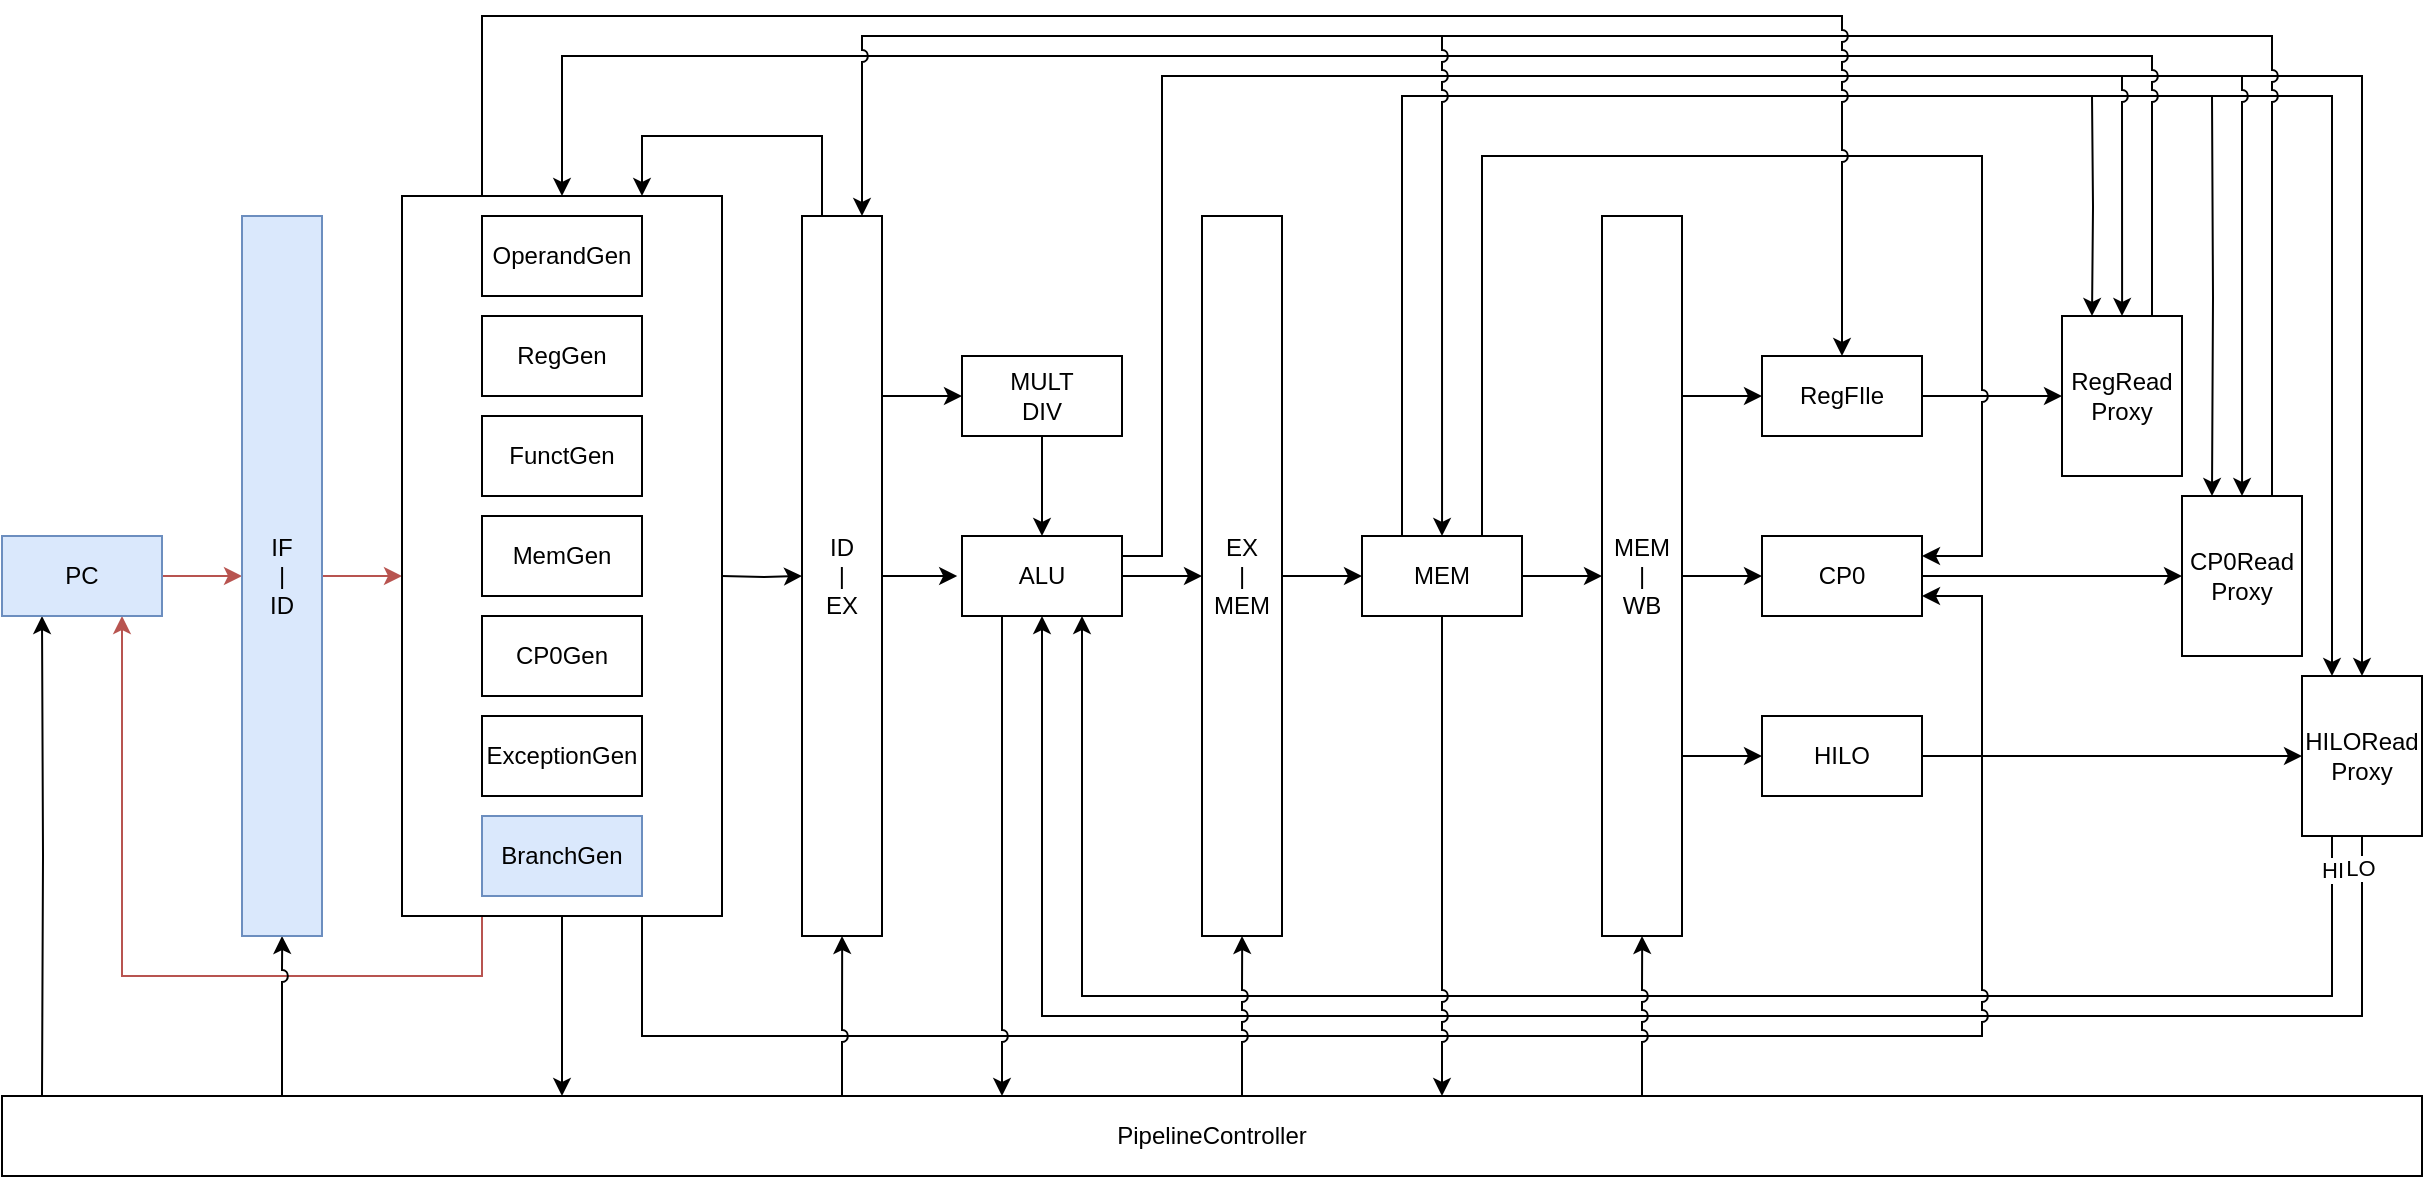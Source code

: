 <mxfile version="14.4.3" type="github">
  <diagram id="Vwi1EXBxK2TPIhp4Lb0i" name="Page-1">
    <mxGraphModel dx="354" dy="294" grid="1" gridSize="10" guides="1" tooltips="1" connect="1" arrows="1" fold="1" page="1" pageScale="1" pageWidth="1654" pageHeight="1169" math="0" shadow="0">
      <root>
        <mxCell id="0" />
        <mxCell id="1" parent="0" />
        <mxCell id="5gjrMnYh9Ee4sZ9mC4aX-1" value="" style="endArrow=none;html=1;" parent="1" edge="1">
          <mxGeometry width="50" height="50" relative="1" as="geometry">
            <mxPoint x="1400" y="270" as="sourcePoint" />
            <mxPoint x="1460" y="270" as="targetPoint" />
          </mxGeometry>
        </mxCell>
        <mxCell id="5gjrMnYh9Ee4sZ9mC4aX-2" value="" style="endArrow=none;html=1;" parent="1" edge="1">
          <mxGeometry width="50" height="50" relative="1" as="geometry">
            <mxPoint x="1385" y="280" as="sourcePoint" />
            <mxPoint x="1445" y="280" as="targetPoint" />
          </mxGeometry>
        </mxCell>
        <mxCell id="5gjrMnYh9Ee4sZ9mC4aX-3" value="" style="endArrow=none;html=1;exitX=1;exitY=0.25;exitDx=0;exitDy=0;jumpStyle=arc;rounded=0;" parent="1" source="5gjrMnYh9Ee4sZ9mC4aX-39" edge="1">
          <mxGeometry width="50" height="50" relative="1" as="geometry">
            <mxPoint x="900" y="380" as="sourcePoint" />
            <mxPoint x="1401.333" y="270" as="targetPoint" />
            <Array as="points">
              <mxPoint x="920" y="510" />
              <mxPoint x="920" y="270" />
            </Array>
          </mxGeometry>
        </mxCell>
        <mxCell id="5gjrMnYh9Ee4sZ9mC4aX-4" value="" style="endArrow=none;html=1;exitX=0.25;exitY=0;exitDx=0;exitDy=0;rounded=0;" parent="1" source="5gjrMnYh9Ee4sZ9mC4aX-42" edge="1">
          <mxGeometry width="50" height="50" relative="1" as="geometry">
            <mxPoint x="1035" y="500" as="sourcePoint" />
            <mxPoint x="1385" y="280" as="targetPoint" />
            <Array as="points">
              <mxPoint x="1040" y="280" />
            </Array>
          </mxGeometry>
        </mxCell>
        <mxCell id="5gjrMnYh9Ee4sZ9mC4aX-5" style="edgeStyle=orthogonalEdgeStyle;rounded=0;orthogonalLoop=1;jettySize=auto;html=1;exitX=0.5;exitY=1;exitDx=0;exitDy=0;entryX=0.5;entryY=1;entryDx=0;entryDy=0;" parent="1" source="5gjrMnYh9Ee4sZ9mC4aX-53" target="5gjrMnYh9Ee4sZ9mC4aX-39" edge="1">
          <mxGeometry relative="1" as="geometry">
            <Array as="points">
              <mxPoint x="1520" y="740" />
              <mxPoint x="860" y="740" />
            </Array>
          </mxGeometry>
        </mxCell>
        <mxCell id="5gjrMnYh9Ee4sZ9mC4aX-6" value="LO" style="edgeLabel;html=1;align=center;verticalAlign=middle;resizable=0;points=[];" parent="5gjrMnYh9Ee4sZ9mC4aX-5" vertex="1" connectable="0">
          <mxGeometry x="-0.967" y="-1" relative="1" as="geometry">
            <mxPoint as="offset" />
          </mxGeometry>
        </mxCell>
        <mxCell id="5gjrMnYh9Ee4sZ9mC4aX-7" style="edgeStyle=orthogonalEdgeStyle;rounded=0;orthogonalLoop=1;jettySize=auto;html=1;exitX=0.25;exitY=1;exitDx=0;exitDy=0;entryX=0.75;entryY=1;entryDx=0;entryDy=0;" parent="1" source="5gjrMnYh9Ee4sZ9mC4aX-53" target="5gjrMnYh9Ee4sZ9mC4aX-39" edge="1">
          <mxGeometry relative="1" as="geometry">
            <Array as="points">
              <mxPoint x="1505" y="730" />
              <mxPoint x="880" y="730" />
            </Array>
          </mxGeometry>
        </mxCell>
        <mxCell id="5gjrMnYh9Ee4sZ9mC4aX-8" value="HI" style="edgeLabel;html=1;align=center;verticalAlign=middle;resizable=0;points=[];" parent="5gjrMnYh9Ee4sZ9mC4aX-7" vertex="1" connectable="0">
          <mxGeometry x="-0.962" relative="1" as="geometry">
            <mxPoint as="offset" />
          </mxGeometry>
        </mxCell>
        <mxCell id="5gjrMnYh9Ee4sZ9mC4aX-9" style="edgeStyle=orthogonalEdgeStyle;rounded=0;orthogonalLoop=1;jettySize=auto;html=1;entryX=0.75;entryY=1;entryDx=0;entryDy=0;fillColor=#f8cecc;strokeColor=#b85450;" parent="1" source="5gjrMnYh9Ee4sZ9mC4aX-59" target="5gjrMnYh9Ee4sZ9mC4aX-16" edge="1">
          <mxGeometry relative="1" as="geometry">
            <Array as="points">
              <mxPoint x="580" y="720" />
              <mxPoint x="400" y="720" />
            </Array>
            <mxPoint x="560" y="710" as="sourcePoint" />
          </mxGeometry>
        </mxCell>
        <mxCell id="5gjrMnYh9Ee4sZ9mC4aX-10" style="edgeStyle=orthogonalEdgeStyle;rounded=0;orthogonalLoop=1;jettySize=auto;html=1;entryX=1;entryY=0.75;entryDx=0;entryDy=0;jumpStyle=arc;" parent="1" source="5gjrMnYh9Ee4sZ9mC4aX-59" target="5gjrMnYh9Ee4sZ9mC4aX-46" edge="1">
          <mxGeometry relative="1" as="geometry">
            <Array as="points">
              <mxPoint x="660" y="750" />
              <mxPoint x="1330" y="750" />
              <mxPoint x="1330" y="530" />
            </Array>
            <mxPoint x="680" y="730" as="sourcePoint" />
          </mxGeometry>
        </mxCell>
        <mxCell id="5gjrMnYh9Ee4sZ9mC4aX-11" style="edgeStyle=orthogonalEdgeStyle;rounded=0;orthogonalLoop=1;jettySize=auto;html=1;jumpStyle=arc;" parent="1" target="5gjrMnYh9Ee4sZ9mC4aX-53" edge="1">
          <mxGeometry relative="1" as="geometry">
            <Array as="points">
              <mxPoint x="1520" y="270" />
            </Array>
            <mxPoint x="1460" y="270" as="sourcePoint" />
          </mxGeometry>
        </mxCell>
        <mxCell id="5gjrMnYh9Ee4sZ9mC4aX-12" style="edgeStyle=orthogonalEdgeStyle;rounded=0;orthogonalLoop=1;jettySize=auto;html=1;entryX=0.25;entryY=0;entryDx=0;entryDy=0;endFill=1;snapToPoint=0;" parent="1" target="5gjrMnYh9Ee4sZ9mC4aX-53" edge="1">
          <mxGeometry relative="1" as="geometry">
            <Array as="points">
              <mxPoint x="1505" y="280" />
            </Array>
            <mxPoint x="1445" y="280" as="sourcePoint" />
          </mxGeometry>
        </mxCell>
        <mxCell id="5gjrMnYh9Ee4sZ9mC4aX-13" value="PipelineController" style="rounded=0;whiteSpace=wrap;html=1;direction=south;" parent="1" vertex="1">
          <mxGeometry x="340" y="780" width="1210" height="40" as="geometry" />
        </mxCell>
        <mxCell id="5gjrMnYh9Ee4sZ9mC4aX-14" style="edgeStyle=orthogonalEdgeStyle;rounded=0;orthogonalLoop=1;jettySize=auto;html=1;exitX=1;exitY=0.5;exitDx=0;exitDy=0;fillColor=#f8cecc;strokeColor=#b85450;" parent="1" source="5gjrMnYh9Ee4sZ9mC4aX-16" target="5gjrMnYh9Ee4sZ9mC4aX-19" edge="1">
          <mxGeometry relative="1" as="geometry" />
        </mxCell>
        <mxCell id="5gjrMnYh9Ee4sZ9mC4aX-15" style="edgeStyle=orthogonalEdgeStyle;rounded=0;orthogonalLoop=1;jettySize=auto;html=1;entryX=0.25;entryY=1;entryDx=0;entryDy=0;" parent="1" target="5gjrMnYh9Ee4sZ9mC4aX-16" edge="1">
          <mxGeometry relative="1" as="geometry">
            <mxPoint x="360" y="780" as="sourcePoint" />
          </mxGeometry>
        </mxCell>
        <mxCell id="5gjrMnYh9Ee4sZ9mC4aX-16" value="PC" style="rounded=0;whiteSpace=wrap;html=1;fillColor=#dae8fc;strokeColor=#6c8ebf;" parent="1" vertex="1">
          <mxGeometry x="340" y="500" width="80" height="40" as="geometry" />
        </mxCell>
        <mxCell id="5gjrMnYh9Ee4sZ9mC4aX-17" style="edgeStyle=orthogonalEdgeStyle;rounded=0;orthogonalLoop=1;jettySize=auto;html=1;exitX=1;exitY=0.5;exitDx=0;exitDy=0;entryX=0;entryY=0.5;entryDx=0;entryDy=0;fillColor=#f8cecc;strokeColor=#b85450;" parent="1" source="5gjrMnYh9Ee4sZ9mC4aX-19" edge="1">
          <mxGeometry relative="1" as="geometry">
            <mxPoint x="540" y="520" as="targetPoint" />
          </mxGeometry>
        </mxCell>
        <mxCell id="5gjrMnYh9Ee4sZ9mC4aX-18" style="edgeStyle=orthogonalEdgeStyle;rounded=0;orthogonalLoop=1;jettySize=auto;html=1;entryX=0.5;entryY=1;entryDx=0;entryDy=0;jumpStyle=arc;" parent="1" target="5gjrMnYh9Ee4sZ9mC4aX-19" edge="1">
          <mxGeometry relative="1" as="geometry">
            <mxPoint x="480" y="780" as="sourcePoint" />
          </mxGeometry>
        </mxCell>
        <mxCell id="5gjrMnYh9Ee4sZ9mC4aX-19" value="IF&lt;br&gt;|&lt;br&gt;ID" style="rounded=0;whiteSpace=wrap;html=1;fillColor=#dae8fc;strokeColor=#6c8ebf;" parent="1" vertex="1">
          <mxGeometry x="460" y="340" width="40" height="360" as="geometry" />
        </mxCell>
        <mxCell id="5gjrMnYh9Ee4sZ9mC4aX-20" style="edgeStyle=orthogonalEdgeStyle;rounded=0;orthogonalLoop=1;jettySize=auto;html=1;exitX=1;exitY=0.25;exitDx=0;exitDy=0;entryX=0;entryY=0.5;entryDx=0;entryDy=0;" parent="1" source="5gjrMnYh9Ee4sZ9mC4aX-24" target="5gjrMnYh9Ee4sZ9mC4aX-36" edge="1">
          <mxGeometry relative="1" as="geometry" />
        </mxCell>
        <mxCell id="5gjrMnYh9Ee4sZ9mC4aX-21" style="edgeStyle=orthogonalEdgeStyle;rounded=0;orthogonalLoop=1;jettySize=auto;html=1;exitX=1;exitY=0.5;exitDx=0;exitDy=0;entryX=-0.03;entryY=0.482;entryDx=0;entryDy=0;entryPerimeter=0;" parent="1" source="5gjrMnYh9Ee4sZ9mC4aX-24" target="5gjrMnYh9Ee4sZ9mC4aX-39" edge="1">
          <mxGeometry relative="1" as="geometry" />
        </mxCell>
        <mxCell id="5gjrMnYh9Ee4sZ9mC4aX-22" style="edgeStyle=orthogonalEdgeStyle;rounded=0;orthogonalLoop=1;jettySize=auto;html=1;entryX=0.5;entryY=1;entryDx=0;entryDy=0;jumpStyle=arc;" parent="1" target="5gjrMnYh9Ee4sZ9mC4aX-24" edge="1">
          <mxGeometry relative="1" as="geometry">
            <mxPoint x="760" y="780" as="sourcePoint" />
          </mxGeometry>
        </mxCell>
        <mxCell id="5gjrMnYh9Ee4sZ9mC4aX-23" style="edgeStyle=orthogonalEdgeStyle;rounded=0;orthogonalLoop=1;jettySize=auto;html=1;exitX=0.25;exitY=0;exitDx=0;exitDy=0;entryX=0.75;entryY=0;entryDx=0;entryDy=0;" parent="1" source="5gjrMnYh9Ee4sZ9mC4aX-24" target="5gjrMnYh9Ee4sZ9mC4aX-59" edge="1">
          <mxGeometry relative="1" as="geometry">
            <Array as="points">
              <mxPoint x="750" y="300" />
              <mxPoint x="660" y="300" />
            </Array>
            <mxPoint x="680" y="300" as="targetPoint" />
          </mxGeometry>
        </mxCell>
        <mxCell id="5gjrMnYh9Ee4sZ9mC4aX-24" value="ID&lt;br&gt;|&lt;br&gt;EX" style="rounded=0;whiteSpace=wrap;html=1;" parent="1" vertex="1">
          <mxGeometry x="740" y="340" width="40" height="360" as="geometry" />
        </mxCell>
        <mxCell id="5gjrMnYh9Ee4sZ9mC4aX-25" style="edgeStyle=orthogonalEdgeStyle;rounded=0;orthogonalLoop=1;jettySize=auto;html=1;exitX=1;exitY=0.5;exitDx=0;exitDy=0;entryX=0;entryY=0.5;entryDx=0;entryDy=0;" parent="1" source="5gjrMnYh9Ee4sZ9mC4aX-27" target="5gjrMnYh9Ee4sZ9mC4aX-42" edge="1">
          <mxGeometry relative="1" as="geometry" />
        </mxCell>
        <mxCell id="5gjrMnYh9Ee4sZ9mC4aX-26" style="edgeStyle=orthogonalEdgeStyle;rounded=0;orthogonalLoop=1;jettySize=auto;html=1;entryX=0.5;entryY=1;entryDx=0;entryDy=0;jumpStyle=arc;" parent="1" target="5gjrMnYh9Ee4sZ9mC4aX-27" edge="1">
          <mxGeometry relative="1" as="geometry">
            <mxPoint x="960" y="780" as="sourcePoint" />
          </mxGeometry>
        </mxCell>
        <mxCell id="5gjrMnYh9Ee4sZ9mC4aX-27" value="EX&lt;br&gt;|&lt;br&gt;MEM" style="rounded=0;whiteSpace=wrap;html=1;" parent="1" vertex="1">
          <mxGeometry x="940" y="340" width="40" height="360" as="geometry" />
        </mxCell>
        <mxCell id="5gjrMnYh9Ee4sZ9mC4aX-28" style="edgeStyle=orthogonalEdgeStyle;rounded=0;orthogonalLoop=1;jettySize=auto;html=1;exitX=1;exitY=0.5;exitDx=0;exitDy=0;entryX=0;entryY=0.5;entryDx=0;entryDy=0;" parent="1" source="5gjrMnYh9Ee4sZ9mC4aX-32" target="5gjrMnYh9Ee4sZ9mC4aX-46" edge="1">
          <mxGeometry relative="1" as="geometry" />
        </mxCell>
        <mxCell id="5gjrMnYh9Ee4sZ9mC4aX-29" style="edgeStyle=orthogonalEdgeStyle;rounded=0;orthogonalLoop=1;jettySize=auto;html=1;exitX=1;exitY=0.25;exitDx=0;exitDy=0;entryX=0;entryY=0.5;entryDx=0;entryDy=0;" parent="1" source="5gjrMnYh9Ee4sZ9mC4aX-32" target="5gjrMnYh9Ee4sZ9mC4aX-44" edge="1">
          <mxGeometry relative="1" as="geometry" />
        </mxCell>
        <mxCell id="5gjrMnYh9Ee4sZ9mC4aX-30" style="edgeStyle=orthogonalEdgeStyle;rounded=0;orthogonalLoop=1;jettySize=auto;html=1;exitX=1;exitY=0.75;exitDx=0;exitDy=0;entryX=0;entryY=0.5;entryDx=0;entryDy=0;" parent="1" source="5gjrMnYh9Ee4sZ9mC4aX-32" target="5gjrMnYh9Ee4sZ9mC4aX-48" edge="1">
          <mxGeometry relative="1" as="geometry" />
        </mxCell>
        <mxCell id="5gjrMnYh9Ee4sZ9mC4aX-31" style="edgeStyle=orthogonalEdgeStyle;rounded=0;orthogonalLoop=1;jettySize=auto;html=1;entryX=0.5;entryY=1;entryDx=0;entryDy=0;jumpStyle=arc;" parent="1" target="5gjrMnYh9Ee4sZ9mC4aX-32" edge="1">
          <mxGeometry relative="1" as="geometry">
            <mxPoint x="1160" y="780" as="sourcePoint" />
          </mxGeometry>
        </mxCell>
        <mxCell id="5gjrMnYh9Ee4sZ9mC4aX-32" value="MEM&lt;br&gt;|&lt;br&gt;WB" style="rounded=0;whiteSpace=wrap;html=1;" parent="1" vertex="1">
          <mxGeometry x="1140" y="340" width="40" height="360" as="geometry" />
        </mxCell>
        <mxCell id="5gjrMnYh9Ee4sZ9mC4aX-33" style="edgeStyle=orthogonalEdgeStyle;rounded=0;orthogonalLoop=1;jettySize=auto;html=1;exitX=1;exitY=0.5;exitDx=0;exitDy=0;entryX=0;entryY=0.5;entryDx=0;entryDy=0;" parent="1" target="5gjrMnYh9Ee4sZ9mC4aX-24" edge="1">
          <mxGeometry relative="1" as="geometry">
            <mxPoint x="700" y="520" as="sourcePoint" />
          </mxGeometry>
        </mxCell>
        <mxCell id="5gjrMnYh9Ee4sZ9mC4aX-34" style="edgeStyle=orthogonalEdgeStyle;rounded=0;orthogonalLoop=1;jettySize=auto;html=1;exitX=0.5;exitY=1;exitDx=0;exitDy=0;" parent="1" source="5gjrMnYh9Ee4sZ9mC4aX-59" edge="1">
          <mxGeometry relative="1" as="geometry">
            <mxPoint x="660" y="720" as="sourcePoint" />
            <mxPoint x="620" y="780" as="targetPoint" />
            <Array as="points">
              <mxPoint x="620" y="780" />
            </Array>
          </mxGeometry>
        </mxCell>
        <mxCell id="5gjrMnYh9Ee4sZ9mC4aX-35" style="edgeStyle=orthogonalEdgeStyle;rounded=0;orthogonalLoop=1;jettySize=auto;html=1;exitX=0.5;exitY=1;exitDx=0;exitDy=0;entryX=0.5;entryY=0;entryDx=0;entryDy=0;" parent="1" source="5gjrMnYh9Ee4sZ9mC4aX-36" target="5gjrMnYh9Ee4sZ9mC4aX-39" edge="1">
          <mxGeometry relative="1" as="geometry" />
        </mxCell>
        <mxCell id="5gjrMnYh9Ee4sZ9mC4aX-36" value="MULT&lt;br&gt;DIV" style="rounded=0;whiteSpace=wrap;html=1;" parent="1" vertex="1">
          <mxGeometry x="820" y="410" width="80" height="40" as="geometry" />
        </mxCell>
        <mxCell id="5gjrMnYh9Ee4sZ9mC4aX-37" style="edgeStyle=orthogonalEdgeStyle;rounded=0;orthogonalLoop=1;jettySize=auto;html=1;exitX=1;exitY=0.5;exitDx=0;exitDy=0;entryX=0;entryY=0.5;entryDx=0;entryDy=0;" parent="1" source="5gjrMnYh9Ee4sZ9mC4aX-39" target="5gjrMnYh9Ee4sZ9mC4aX-27" edge="1">
          <mxGeometry relative="1" as="geometry" />
        </mxCell>
        <mxCell id="5gjrMnYh9Ee4sZ9mC4aX-38" style="edgeStyle=orthogonalEdgeStyle;rounded=0;orthogonalLoop=1;jettySize=auto;html=1;exitX=0.25;exitY=1;exitDx=0;exitDy=0;jumpStyle=arc;" parent="1" source="5gjrMnYh9Ee4sZ9mC4aX-39" edge="1">
          <mxGeometry relative="1" as="geometry">
            <mxPoint x="840" y="780" as="targetPoint" />
          </mxGeometry>
        </mxCell>
        <mxCell id="5gjrMnYh9Ee4sZ9mC4aX-39" value="ALU" style="rounded=0;whiteSpace=wrap;html=1;" parent="1" vertex="1">
          <mxGeometry x="820" y="500" width="80" height="40" as="geometry" />
        </mxCell>
        <mxCell id="5gjrMnYh9Ee4sZ9mC4aX-40" style="edgeStyle=orthogonalEdgeStyle;rounded=0;orthogonalLoop=1;jettySize=auto;html=1;exitX=1;exitY=0.5;exitDx=0;exitDy=0;entryX=0;entryY=0.5;entryDx=0;entryDy=0;" parent="1" source="5gjrMnYh9Ee4sZ9mC4aX-42" target="5gjrMnYh9Ee4sZ9mC4aX-32" edge="1">
          <mxGeometry relative="1" as="geometry" />
        </mxCell>
        <mxCell id="5gjrMnYh9Ee4sZ9mC4aX-41" style="edgeStyle=orthogonalEdgeStyle;rounded=0;orthogonalLoop=1;jettySize=auto;html=1;exitX=0.5;exitY=1;exitDx=0;exitDy=0;jumpStyle=arc;" parent="1" source="5gjrMnYh9Ee4sZ9mC4aX-42" edge="1">
          <mxGeometry relative="1" as="geometry">
            <mxPoint x="1060" y="780" as="targetPoint" />
          </mxGeometry>
        </mxCell>
        <mxCell id="5gjrMnYh9Ee4sZ9mC4aX-42" value="MEM" style="rounded=0;whiteSpace=wrap;html=1;" parent="1" vertex="1">
          <mxGeometry x="1020" y="500" width="80" height="40" as="geometry" />
        </mxCell>
        <mxCell id="5gjrMnYh9Ee4sZ9mC4aX-43" style="edgeStyle=orthogonalEdgeStyle;rounded=0;orthogonalLoop=1;jettySize=auto;html=1;exitX=1;exitY=0.5;exitDx=0;exitDy=0;entryX=0;entryY=0.5;entryDx=0;entryDy=0;" parent="1" source="5gjrMnYh9Ee4sZ9mC4aX-44" target="5gjrMnYh9Ee4sZ9mC4aX-50" edge="1">
          <mxGeometry relative="1" as="geometry" />
        </mxCell>
        <mxCell id="5gjrMnYh9Ee4sZ9mC4aX-44" value="RegFIle" style="rounded=0;whiteSpace=wrap;html=1;" parent="1" vertex="1">
          <mxGeometry x="1220" y="410" width="80" height="40" as="geometry" />
        </mxCell>
        <mxCell id="5gjrMnYh9Ee4sZ9mC4aX-45" style="edgeStyle=orthogonalEdgeStyle;rounded=0;orthogonalLoop=1;jettySize=auto;html=1;exitX=1;exitY=0.5;exitDx=0;exitDy=0;entryX=0;entryY=0.5;entryDx=0;entryDy=0;" parent="1" source="5gjrMnYh9Ee4sZ9mC4aX-46" target="5gjrMnYh9Ee4sZ9mC4aX-52" edge="1">
          <mxGeometry relative="1" as="geometry" />
        </mxCell>
        <mxCell id="5gjrMnYh9Ee4sZ9mC4aX-46" value="CP0" style="rounded=0;whiteSpace=wrap;html=1;" parent="1" vertex="1">
          <mxGeometry x="1220" y="500" width="80" height="40" as="geometry" />
        </mxCell>
        <mxCell id="5gjrMnYh9Ee4sZ9mC4aX-47" style="edgeStyle=orthogonalEdgeStyle;rounded=0;orthogonalLoop=1;jettySize=auto;html=1;exitX=1;exitY=0.5;exitDx=0;exitDy=0;entryX=0;entryY=0.5;entryDx=0;entryDy=0;" parent="1" source="5gjrMnYh9Ee4sZ9mC4aX-48" target="5gjrMnYh9Ee4sZ9mC4aX-53" edge="1">
          <mxGeometry relative="1" as="geometry" />
        </mxCell>
        <mxCell id="5gjrMnYh9Ee4sZ9mC4aX-48" value="HILO" style="rounded=0;whiteSpace=wrap;html=1;" parent="1" vertex="1">
          <mxGeometry x="1220" y="590" width="80" height="40" as="geometry" />
        </mxCell>
        <mxCell id="5gjrMnYh9Ee4sZ9mC4aX-49" style="edgeStyle=orthogonalEdgeStyle;rounded=0;orthogonalLoop=1;jettySize=auto;html=1;exitX=0.25;exitY=0;exitDx=0;exitDy=0;entryX=0.25;entryY=0;entryDx=0;entryDy=0;" parent="1" target="5gjrMnYh9Ee4sZ9mC4aX-50" edge="1">
          <mxGeometry relative="1" as="geometry">
            <mxPoint x="1385" y="280" as="sourcePoint" />
          </mxGeometry>
        </mxCell>
        <mxCell id="5gjrMnYh9Ee4sZ9mC4aX-50" value="RegRead&lt;br&gt;Proxy" style="rounded=0;whiteSpace=wrap;html=1;" parent="1" vertex="1">
          <mxGeometry x="1370" y="390" width="60" height="80" as="geometry" />
        </mxCell>
        <mxCell id="5gjrMnYh9Ee4sZ9mC4aX-51" style="edgeStyle=orthogonalEdgeStyle;rounded=0;orthogonalLoop=1;jettySize=auto;html=1;exitX=0.25;exitY=0;exitDx=0;exitDy=0;entryX=0.25;entryY=0;entryDx=0;entryDy=0;" parent="1" target="5gjrMnYh9Ee4sZ9mC4aX-52" edge="1">
          <mxGeometry relative="1" as="geometry">
            <mxPoint x="1445" y="280" as="sourcePoint" />
          </mxGeometry>
        </mxCell>
        <mxCell id="5gjrMnYh9Ee4sZ9mC4aX-52" value="CP0Read&lt;br&gt;Proxy" style="rounded=0;whiteSpace=wrap;html=1;" parent="1" vertex="1">
          <mxGeometry x="1430" y="480" width="60" height="80" as="geometry" />
        </mxCell>
        <mxCell id="5gjrMnYh9Ee4sZ9mC4aX-53" value="HILORead&lt;br&gt;Proxy" style="rounded=0;whiteSpace=wrap;html=1;" parent="1" vertex="1">
          <mxGeometry x="1490" y="570" width="60" height="80" as="geometry" />
        </mxCell>
        <mxCell id="5gjrMnYh9Ee4sZ9mC4aX-54" style="edgeStyle=orthogonalEdgeStyle;rounded=0;orthogonalLoop=1;jettySize=auto;html=1;exitX=0.5;exitY=0;exitDx=0;exitDy=0;entryX=0.5;entryY=0;entryDx=0;entryDy=0;jumpStyle=arc;" parent="1" target="5gjrMnYh9Ee4sZ9mC4aX-50" edge="1">
          <mxGeometry relative="1" as="geometry">
            <mxPoint x="1400" y="270" as="sourcePoint" />
          </mxGeometry>
        </mxCell>
        <mxCell id="5gjrMnYh9Ee4sZ9mC4aX-55" style="edgeStyle=orthogonalEdgeStyle;rounded=0;orthogonalLoop=1;jettySize=auto;html=1;exitX=0.5;exitY=0;exitDx=0;exitDy=0;entryX=0.5;entryY=0;entryDx=0;entryDy=0;jumpStyle=arc;" parent="1" target="5gjrMnYh9Ee4sZ9mC4aX-52" edge="1">
          <mxGeometry relative="1" as="geometry">
            <mxPoint x="1460" y="270" as="sourcePoint" />
          </mxGeometry>
        </mxCell>
        <mxCell id="5gjrMnYh9Ee4sZ9mC4aX-56" style="edgeStyle=orthogonalEdgeStyle;rounded=0;orthogonalLoop=1;jettySize=auto;html=1;exitX=0.75;exitY=0;exitDx=0;exitDy=0;jumpStyle=arc;entryX=0.5;entryY=0;entryDx=0;entryDy=0;" parent="1" source="5gjrMnYh9Ee4sZ9mC4aX-50" target="5gjrMnYh9Ee4sZ9mC4aX-59" edge="1">
          <mxGeometry relative="1" as="geometry">
            <Array as="points">
              <mxPoint x="1415" y="260" />
              <mxPoint x="620" y="260" />
            </Array>
            <mxPoint x="660" y="260" as="targetPoint" />
          </mxGeometry>
        </mxCell>
        <mxCell id="5gjrMnYh9Ee4sZ9mC4aX-57" style="edgeStyle=orthogonalEdgeStyle;rounded=0;orthogonalLoop=1;jettySize=auto;html=1;entryX=0.75;entryY=0;entryDx=0;entryDy=0;jumpStyle=arc;" parent="1" target="5gjrMnYh9Ee4sZ9mC4aX-24" edge="1">
          <mxGeometry relative="1" as="geometry">
            <Array as="points">
              <mxPoint x="770" y="250" />
            </Array>
            <mxPoint x="1060" y="250" as="sourcePoint" />
          </mxGeometry>
        </mxCell>
        <mxCell id="5gjrMnYh9Ee4sZ9mC4aX-58" style="edgeStyle=orthogonalEdgeStyle;rounded=0;orthogonalLoop=1;jettySize=auto;html=1;entryX=0.5;entryY=0;entryDx=0;entryDy=0;jumpStyle=arc;" parent="1" target="5gjrMnYh9Ee4sZ9mC4aX-42" edge="1">
          <mxGeometry relative="1" as="geometry">
            <mxPoint x="1060" y="250" as="sourcePoint" />
          </mxGeometry>
        </mxCell>
        <mxCell id="5gjrMnYh9Ee4sZ9mC4aX-59" value="&lt;blockquote style=&quot;margin: 0 0 0 40px ; border: none ; padding: 0px&quot;&gt;&lt;/blockquote&gt;" style="rounded=0;whiteSpace=wrap;html=1;align=left;" parent="1" vertex="1">
          <mxGeometry x="540" y="330" width="160" height="360" as="geometry" />
        </mxCell>
        <mxCell id="5gjrMnYh9Ee4sZ9mC4aX-60" value="OperandGen" style="rounded=0;whiteSpace=wrap;html=1;" parent="1" vertex="1">
          <mxGeometry x="580" y="340" width="80" height="40" as="geometry" />
        </mxCell>
        <mxCell id="5gjrMnYh9Ee4sZ9mC4aX-61" value="CP0Gen" style="rounded=0;whiteSpace=wrap;html=1;" parent="1" vertex="1">
          <mxGeometry x="580" y="540" width="80" height="40" as="geometry" />
        </mxCell>
        <mxCell id="5gjrMnYh9Ee4sZ9mC4aX-62" value="ExceptionGen" style="rounded=0;whiteSpace=wrap;html=1;" parent="1" vertex="1">
          <mxGeometry x="580" y="590" width="80" height="40" as="geometry" />
        </mxCell>
        <mxCell id="5gjrMnYh9Ee4sZ9mC4aX-63" value="FunctGen" style="rounded=0;whiteSpace=wrap;html=1;" parent="1" vertex="1">
          <mxGeometry x="580" y="440" width="80" height="40" as="geometry" />
        </mxCell>
        <mxCell id="5gjrMnYh9Ee4sZ9mC4aX-64" value="MemGen" style="rounded=0;whiteSpace=wrap;html=1;" parent="1" vertex="1">
          <mxGeometry x="580" y="490" width="80" height="40" as="geometry" />
        </mxCell>
        <mxCell id="5gjrMnYh9Ee4sZ9mC4aX-65" value="BranchGen" style="rounded=0;whiteSpace=wrap;html=1;fillColor=#dae8fc;strokeColor=#6c8ebf;" parent="1" vertex="1">
          <mxGeometry x="580" y="640" width="80" height="40" as="geometry" />
        </mxCell>
        <mxCell id="5gjrMnYh9Ee4sZ9mC4aX-66" value="RegGen" style="rounded=0;whiteSpace=wrap;html=1;" parent="1" vertex="1">
          <mxGeometry x="580" y="390" width="80" height="40" as="geometry" />
        </mxCell>
        <mxCell id="5gjrMnYh9Ee4sZ9mC4aX-67" style="edgeStyle=orthogonalEdgeStyle;rounded=0;orthogonalLoop=1;jettySize=auto;html=1;exitX=0.5;exitY=1;exitDx=0;exitDy=0;" parent="1" source="5gjrMnYh9Ee4sZ9mC4aX-59" target="5gjrMnYh9Ee4sZ9mC4aX-59" edge="1">
          <mxGeometry x="540" y="330" as="geometry" />
        </mxCell>
        <mxCell id="5gjrMnYh9Ee4sZ9mC4aX-68" value="" style="endArrow=none;html=1;entryX=0.75;entryY=0;entryDx=0;entryDy=0;rounded=0;jumpStyle=arc;" parent="1" target="5gjrMnYh9Ee4sZ9mC4aX-52" edge="1">
          <mxGeometry width="50" height="50" relative="1" as="geometry">
            <mxPoint x="1060" y="250" as="sourcePoint" />
            <mxPoint x="1280" y="470" as="targetPoint" />
            <Array as="points">
              <mxPoint x="1475" y="250" />
            </Array>
          </mxGeometry>
        </mxCell>
        <mxCell id="5gjrMnYh9Ee4sZ9mC4aX-70" style="edgeStyle=orthogonalEdgeStyle;rounded=0;orthogonalLoop=1;jettySize=auto;html=1;exitX=0.75;exitY=0;exitDx=0;exitDy=0;entryX=1;entryY=0.25;entryDx=0;entryDy=0;jumpStyle=arc;" parent="1" source="5gjrMnYh9Ee4sZ9mC4aX-42" target="5gjrMnYh9Ee4sZ9mC4aX-46" edge="1">
          <mxGeometry relative="1" as="geometry">
            <Array as="points">
              <mxPoint x="1080" y="310" />
              <mxPoint x="1330" y="310" />
              <mxPoint x="1330" y="510" />
            </Array>
          </mxGeometry>
        </mxCell>
        <mxCell id="5gjrMnYh9Ee4sZ9mC4aX-71" style="edgeStyle=orthogonalEdgeStyle;rounded=0;jumpStyle=arc;orthogonalLoop=1;jettySize=auto;html=1;entryX=0.5;entryY=0;entryDx=0;entryDy=0;endFill=1;" parent="1" target="5gjrMnYh9Ee4sZ9mC4aX-44" edge="1">
          <mxGeometry relative="1" as="geometry">
            <mxPoint x="580" y="330" as="sourcePoint" />
            <Array as="points">
              <mxPoint x="580" y="330" />
              <mxPoint x="580" y="240" />
              <mxPoint x="1260" y="240" />
            </Array>
          </mxGeometry>
        </mxCell>
      </root>
    </mxGraphModel>
  </diagram>
</mxfile>
